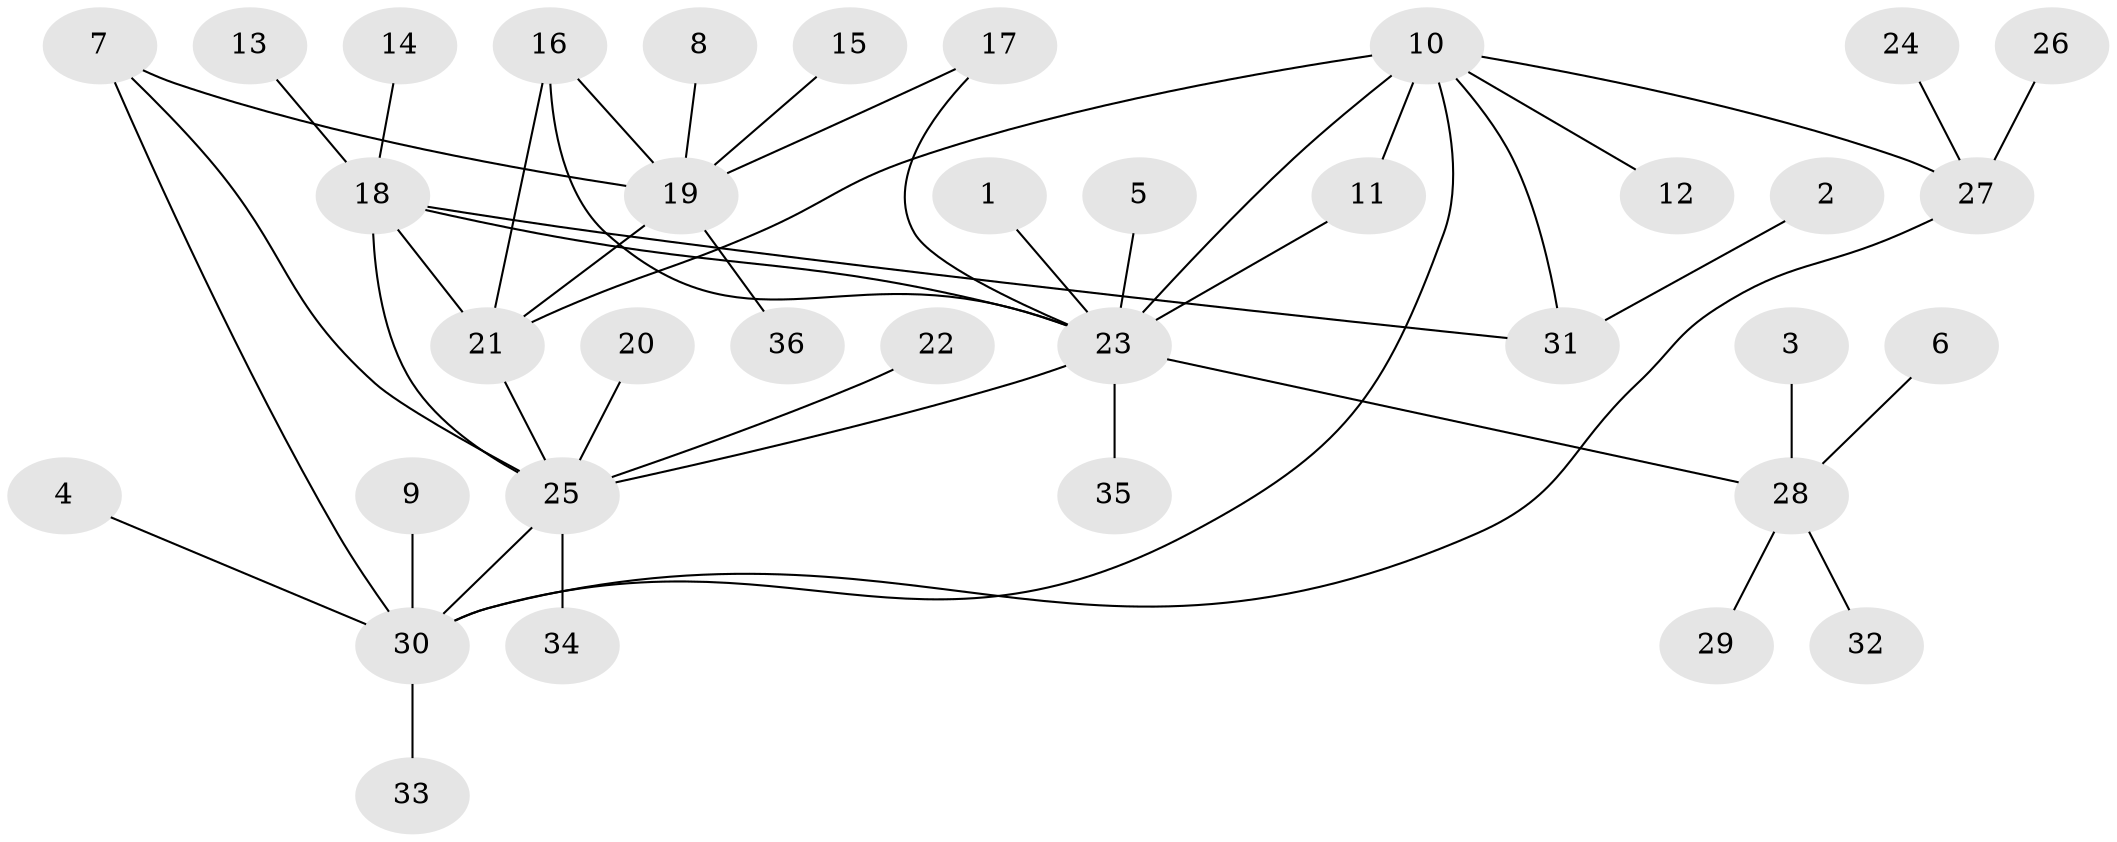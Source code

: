// original degree distribution, {5: 0.027777777777777776, 7: 0.013888888888888888, 4: 0.05555555555555555, 9: 0.041666666666666664, 8: 0.027777777777777776, 6: 0.05555555555555555, 2: 0.16666666666666666, 1: 0.5694444444444444, 3: 0.041666666666666664}
// Generated by graph-tools (version 1.1) at 2025/26/03/09/25 03:26:41]
// undirected, 36 vertices, 47 edges
graph export_dot {
graph [start="1"]
  node [color=gray90,style=filled];
  1;
  2;
  3;
  4;
  5;
  6;
  7;
  8;
  9;
  10;
  11;
  12;
  13;
  14;
  15;
  16;
  17;
  18;
  19;
  20;
  21;
  22;
  23;
  24;
  25;
  26;
  27;
  28;
  29;
  30;
  31;
  32;
  33;
  34;
  35;
  36;
  1 -- 23 [weight=1.0];
  2 -- 31 [weight=1.0];
  3 -- 28 [weight=1.0];
  4 -- 30 [weight=1.0];
  5 -- 23 [weight=1.0];
  6 -- 28 [weight=1.0];
  7 -- 19 [weight=1.0];
  7 -- 25 [weight=1.0];
  7 -- 30 [weight=1.0];
  8 -- 19 [weight=1.0];
  9 -- 30 [weight=1.0];
  10 -- 11 [weight=2.0];
  10 -- 12 [weight=1.0];
  10 -- 21 [weight=1.0];
  10 -- 23 [weight=1.0];
  10 -- 27 [weight=1.0];
  10 -- 30 [weight=1.0];
  10 -- 31 [weight=1.0];
  11 -- 23 [weight=1.0];
  13 -- 18 [weight=1.0];
  14 -- 18 [weight=1.0];
  15 -- 19 [weight=1.0];
  16 -- 19 [weight=1.0];
  16 -- 21 [weight=1.0];
  16 -- 23 [weight=1.0];
  17 -- 19 [weight=1.0];
  17 -- 23 [weight=1.0];
  18 -- 21 [weight=2.0];
  18 -- 23 [weight=1.0];
  18 -- 25 [weight=1.0];
  18 -- 31 [weight=2.0];
  19 -- 21 [weight=1.0];
  19 -- 36 [weight=1.0];
  20 -- 25 [weight=1.0];
  21 -- 25 [weight=1.0];
  22 -- 25 [weight=1.0];
  23 -- 25 [weight=1.0];
  23 -- 28 [weight=2.0];
  23 -- 35 [weight=1.0];
  24 -- 27 [weight=1.0];
  25 -- 30 [weight=1.0];
  25 -- 34 [weight=1.0];
  26 -- 27 [weight=1.0];
  27 -- 30 [weight=1.0];
  28 -- 29 [weight=1.0];
  28 -- 32 [weight=1.0];
  30 -- 33 [weight=1.0];
}
